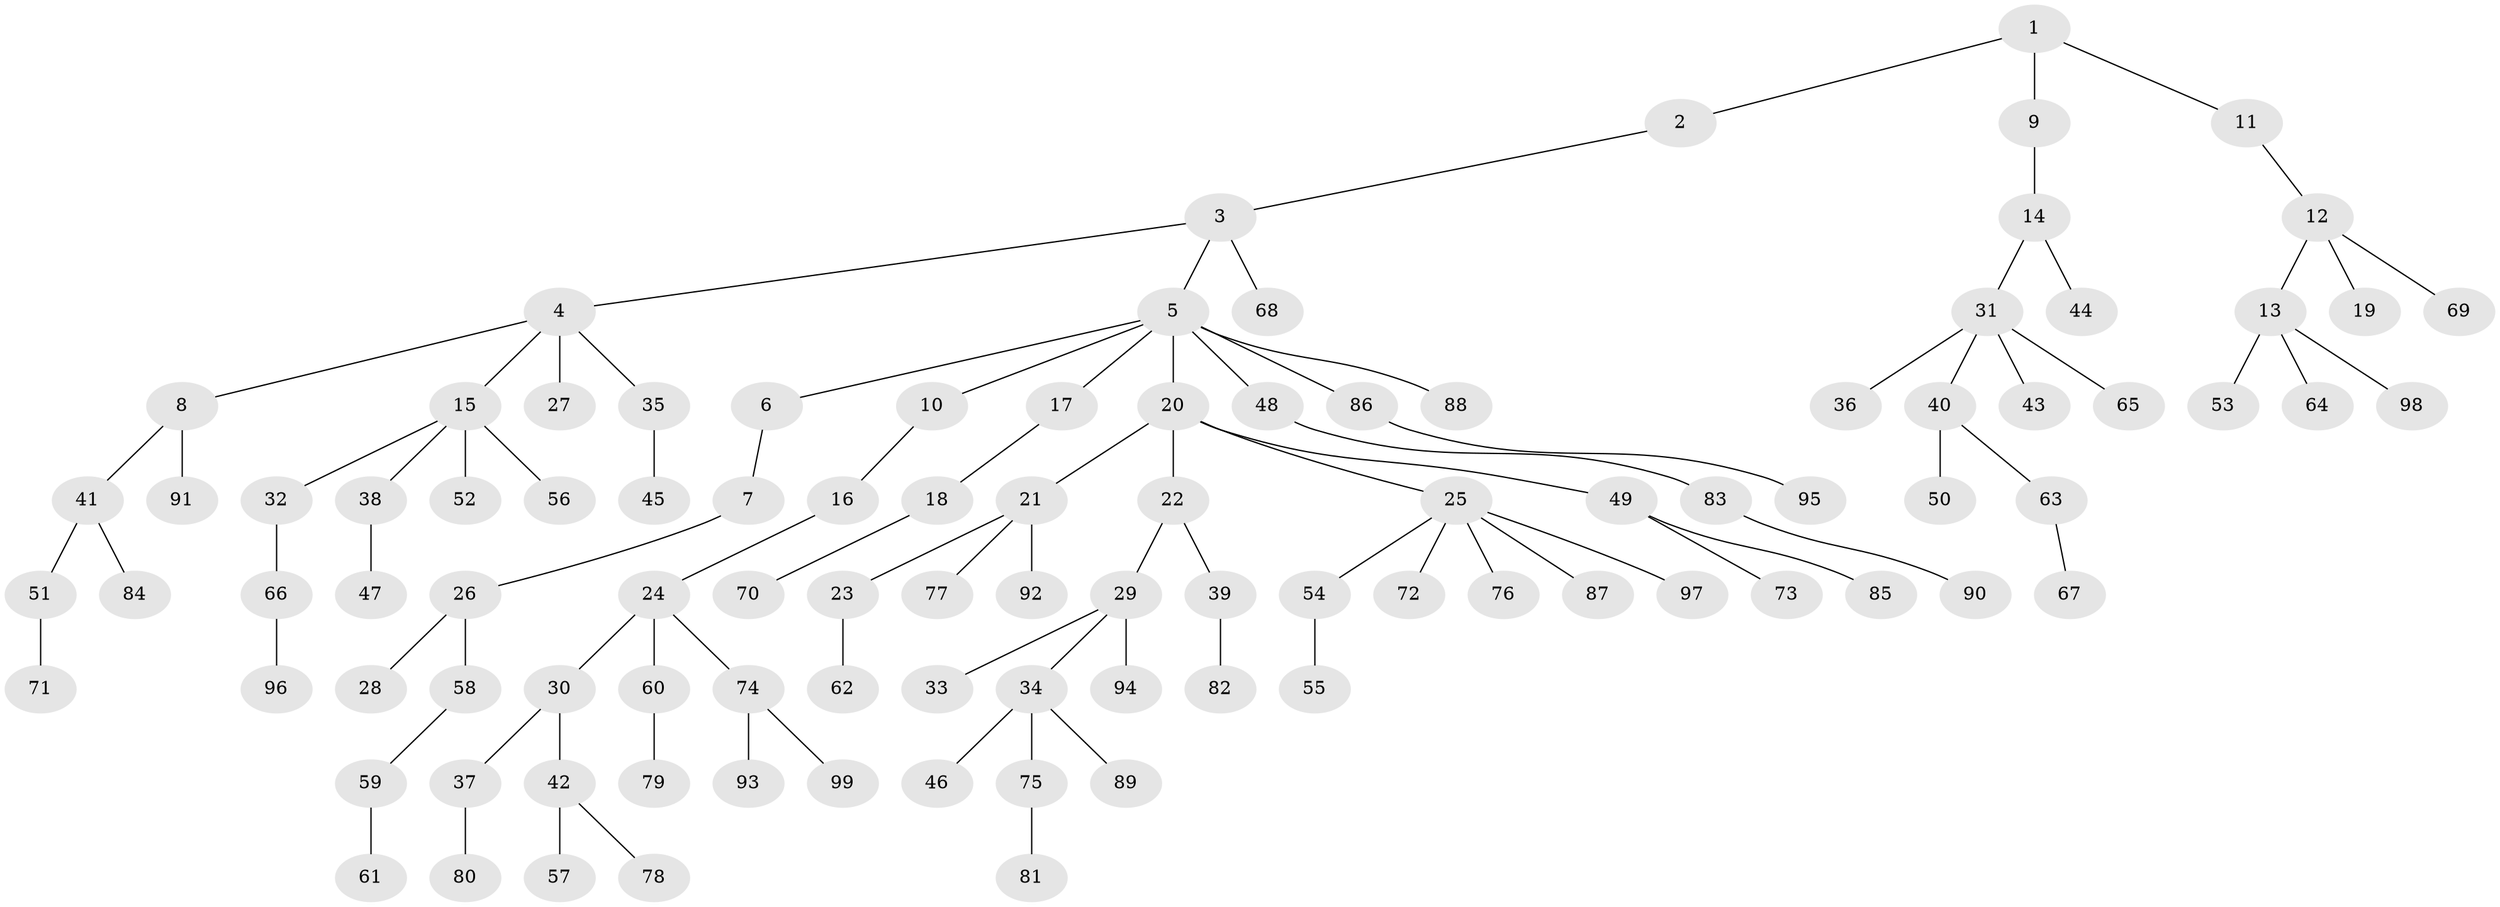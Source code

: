 // Generated by graph-tools (version 1.1) at 2025/37/03/09/25 02:37:02]
// undirected, 99 vertices, 98 edges
graph export_dot {
graph [start="1"]
  node [color=gray90,style=filled];
  1;
  2;
  3;
  4;
  5;
  6;
  7;
  8;
  9;
  10;
  11;
  12;
  13;
  14;
  15;
  16;
  17;
  18;
  19;
  20;
  21;
  22;
  23;
  24;
  25;
  26;
  27;
  28;
  29;
  30;
  31;
  32;
  33;
  34;
  35;
  36;
  37;
  38;
  39;
  40;
  41;
  42;
  43;
  44;
  45;
  46;
  47;
  48;
  49;
  50;
  51;
  52;
  53;
  54;
  55;
  56;
  57;
  58;
  59;
  60;
  61;
  62;
  63;
  64;
  65;
  66;
  67;
  68;
  69;
  70;
  71;
  72;
  73;
  74;
  75;
  76;
  77;
  78;
  79;
  80;
  81;
  82;
  83;
  84;
  85;
  86;
  87;
  88;
  89;
  90;
  91;
  92;
  93;
  94;
  95;
  96;
  97;
  98;
  99;
  1 -- 2;
  1 -- 9;
  1 -- 11;
  2 -- 3;
  3 -- 4;
  3 -- 5;
  3 -- 68;
  4 -- 8;
  4 -- 15;
  4 -- 27;
  4 -- 35;
  5 -- 6;
  5 -- 10;
  5 -- 17;
  5 -- 20;
  5 -- 48;
  5 -- 86;
  5 -- 88;
  6 -- 7;
  7 -- 26;
  8 -- 41;
  8 -- 91;
  9 -- 14;
  10 -- 16;
  11 -- 12;
  12 -- 13;
  12 -- 19;
  12 -- 69;
  13 -- 53;
  13 -- 64;
  13 -- 98;
  14 -- 31;
  14 -- 44;
  15 -- 32;
  15 -- 38;
  15 -- 52;
  15 -- 56;
  16 -- 24;
  17 -- 18;
  18 -- 70;
  20 -- 21;
  20 -- 22;
  20 -- 25;
  20 -- 49;
  21 -- 23;
  21 -- 77;
  21 -- 92;
  22 -- 29;
  22 -- 39;
  23 -- 62;
  24 -- 30;
  24 -- 60;
  24 -- 74;
  25 -- 54;
  25 -- 72;
  25 -- 76;
  25 -- 87;
  25 -- 97;
  26 -- 28;
  26 -- 58;
  29 -- 33;
  29 -- 34;
  29 -- 94;
  30 -- 37;
  30 -- 42;
  31 -- 36;
  31 -- 40;
  31 -- 43;
  31 -- 65;
  32 -- 66;
  34 -- 46;
  34 -- 75;
  34 -- 89;
  35 -- 45;
  37 -- 80;
  38 -- 47;
  39 -- 82;
  40 -- 50;
  40 -- 63;
  41 -- 51;
  41 -- 84;
  42 -- 57;
  42 -- 78;
  48 -- 83;
  49 -- 73;
  49 -- 85;
  51 -- 71;
  54 -- 55;
  58 -- 59;
  59 -- 61;
  60 -- 79;
  63 -- 67;
  66 -- 96;
  74 -- 93;
  74 -- 99;
  75 -- 81;
  83 -- 90;
  86 -- 95;
}
